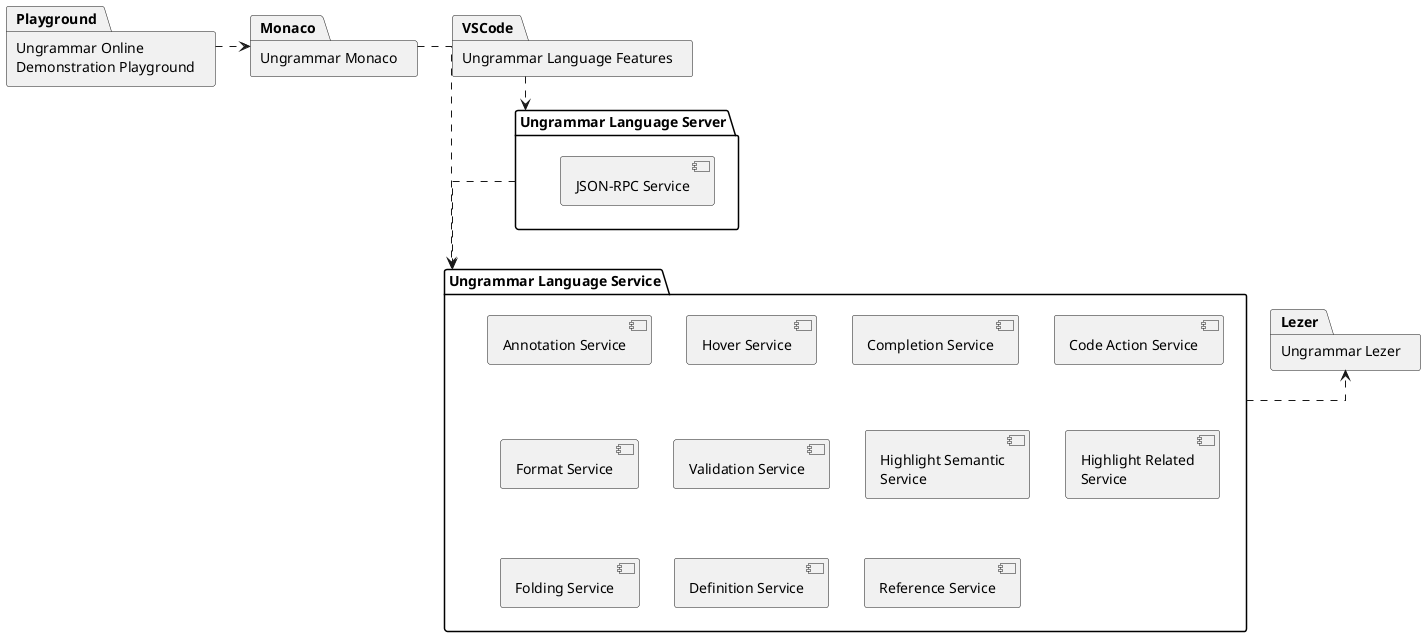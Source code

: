 @startuml pkg-system
skinparam linetype ortho

package LanguageService as "Ungrammar Language Service" {
    component "Annotation Service"
    component "Hover Service"
    component "Completion Service"
    component "Code Action Service"
    component "Format Service"
    component "Validation Service"
    component "Highlight Semantic\nService"
    component "Highlight Related\nService"
    component "Folding Service"
    component "Definition Service"
    component "Reference Service"
}
package LanguageServer as "Ungrammar Language Server" {
    component "JSON-RPC Service"
}
package VSCode as "Ungrammar Language Features"
package Monaco as "Ungrammar Monaco"
package Playground as "Ungrammar Online\nDemonstration Playground"
package Lezer as "Ungrammar Lezer"

LanguageService .> Lezer
LanguageServer ..> LanguageService
VSCode ..> LanguageServer
Monaco ...> LanguageService
Playground .r.> Monaco

@enduml
